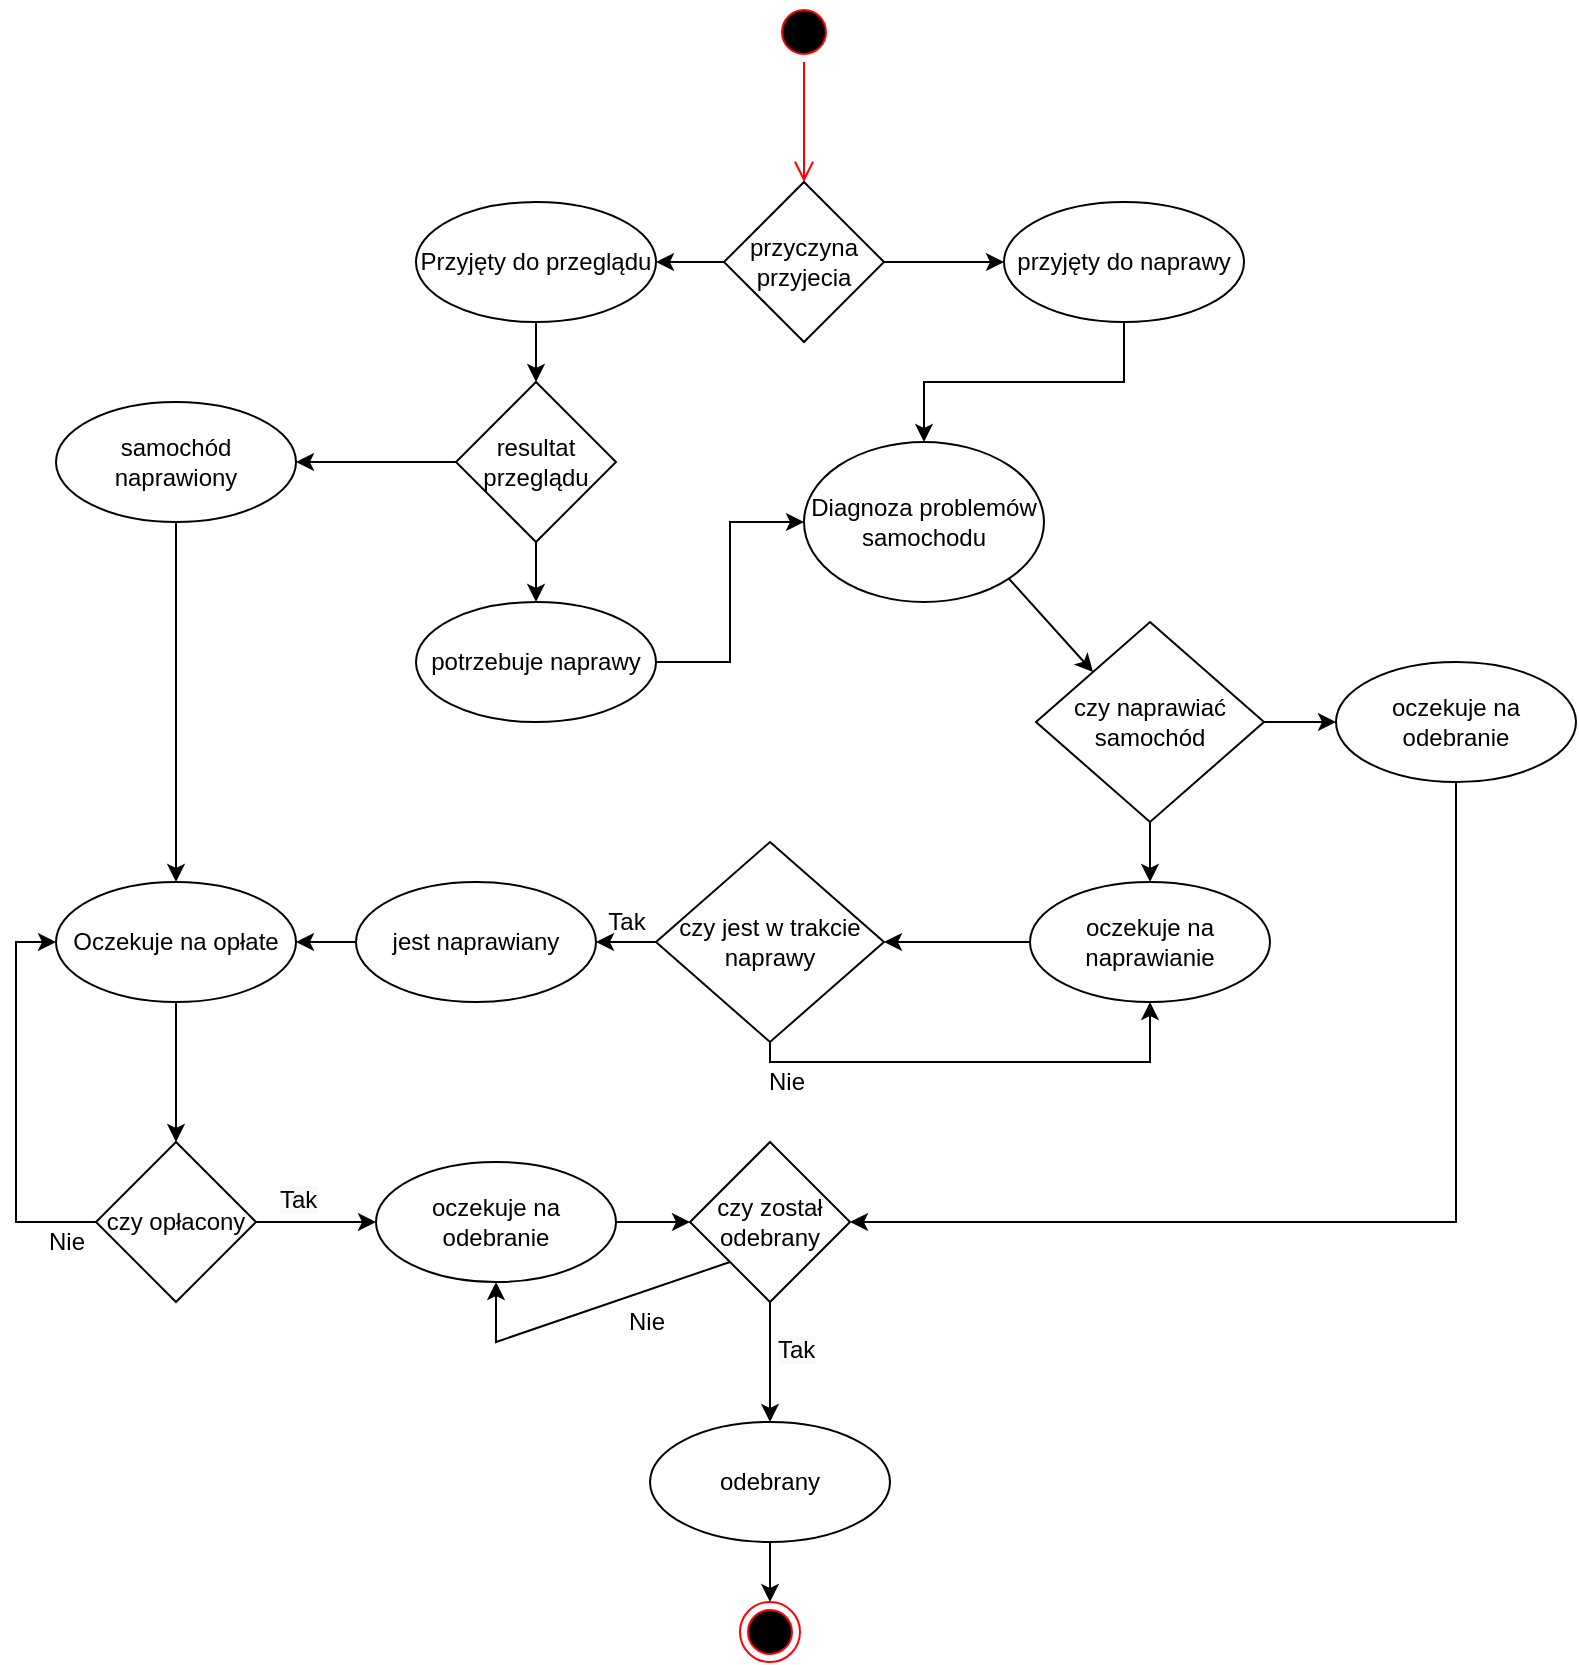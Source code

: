 <mxfile version="17.4.0" type="device"><diagram id="eUrwk8S8lTrmWu7HjAYL" name="Page-1"><mxGraphModel dx="1422" dy="794" grid="1" gridSize="10" guides="1" tooltips="1" connect="1" arrows="1" fold="1" page="1" pageScale="1" pageWidth="827" pageHeight="1169" math="0" shadow="0"><root><mxCell id="0"/><mxCell id="1" parent="0"/><mxCell id="R9mZY06TZyVicuO5SGWW-1" value="" style="ellipse;html=1;shape=startState;fillColor=#000000;strokeColor=#ff0000;" vertex="1" parent="1"><mxGeometry x="399" width="30" height="30" as="geometry"/></mxCell><mxCell id="R9mZY06TZyVicuO5SGWW-2" value="" style="edgeStyle=orthogonalEdgeStyle;html=1;verticalAlign=bottom;endArrow=open;endSize=8;strokeColor=#ff0000;rounded=0;" edge="1" source="R9mZY06TZyVicuO5SGWW-1" parent="1"><mxGeometry relative="1" as="geometry"><mxPoint x="414" y="90" as="targetPoint"/></mxGeometry></mxCell><mxCell id="R9mZY06TZyVicuO5SGWW-5" value="" style="edgeStyle=orthogonalEdgeStyle;rounded=0;orthogonalLoop=1;jettySize=auto;html=1;" edge="1" parent="1" source="R9mZY06TZyVicuO5SGWW-3" target="R9mZY06TZyVicuO5SGWW-4"><mxGeometry relative="1" as="geometry"/></mxCell><mxCell id="R9mZY06TZyVicuO5SGWW-7" value="" style="edgeStyle=orthogonalEdgeStyle;rounded=0;orthogonalLoop=1;jettySize=auto;html=1;" edge="1" parent="1" source="R9mZY06TZyVicuO5SGWW-3" target="R9mZY06TZyVicuO5SGWW-6"><mxGeometry relative="1" as="geometry"/></mxCell><mxCell id="R9mZY06TZyVicuO5SGWW-3" value="przyczyna&lt;br&gt;przyjecia" style="rhombus;whiteSpace=wrap;html=1;" vertex="1" parent="1"><mxGeometry x="374" y="90" width="80" height="80" as="geometry"/></mxCell><mxCell id="R9mZY06TZyVicuO5SGWW-9" value="" style="edgeStyle=orthogonalEdgeStyle;rounded=0;orthogonalLoop=1;jettySize=auto;html=1;" edge="1" parent="1" source="R9mZY06TZyVicuO5SGWW-4" target="R9mZY06TZyVicuO5SGWW-8"><mxGeometry relative="1" as="geometry"/></mxCell><mxCell id="R9mZY06TZyVicuO5SGWW-4" value="Przyjęty do przeglądu" style="ellipse;whiteSpace=wrap;html=1;" vertex="1" parent="1"><mxGeometry x="220" y="100" width="120" height="60" as="geometry"/></mxCell><mxCell id="R9mZY06TZyVicuO5SGWW-16" style="edgeStyle=orthogonalEdgeStyle;rounded=0;orthogonalLoop=1;jettySize=auto;html=1;entryX=0.5;entryY=0;entryDx=0;entryDy=0;" edge="1" parent="1" source="R9mZY06TZyVicuO5SGWW-6" target="R9mZY06TZyVicuO5SGWW-14"><mxGeometry relative="1" as="geometry"/></mxCell><mxCell id="R9mZY06TZyVicuO5SGWW-6" value="przyjęty do naprawy" style="ellipse;whiteSpace=wrap;html=1;" vertex="1" parent="1"><mxGeometry x="514" y="100" width="120" height="60" as="geometry"/></mxCell><mxCell id="R9mZY06TZyVicuO5SGWW-11" value="" style="edgeStyle=orthogonalEdgeStyle;rounded=0;orthogonalLoop=1;jettySize=auto;html=1;" edge="1" parent="1" source="R9mZY06TZyVicuO5SGWW-8" target="R9mZY06TZyVicuO5SGWW-10"><mxGeometry relative="1" as="geometry"/></mxCell><mxCell id="R9mZY06TZyVicuO5SGWW-13" value="" style="edgeStyle=orthogonalEdgeStyle;rounded=0;orthogonalLoop=1;jettySize=auto;html=1;" edge="1" parent="1" source="R9mZY06TZyVicuO5SGWW-8" target="R9mZY06TZyVicuO5SGWW-12"><mxGeometry relative="1" as="geometry"/></mxCell><mxCell id="R9mZY06TZyVicuO5SGWW-8" value="resultat przeglądu" style="rhombus;whiteSpace=wrap;html=1;" vertex="1" parent="1"><mxGeometry x="240" y="190" width="80" height="80" as="geometry"/></mxCell><mxCell id="R9mZY06TZyVicuO5SGWW-34" style="edgeStyle=orthogonalEdgeStyle;rounded=0;orthogonalLoop=1;jettySize=auto;html=1;entryX=0.5;entryY=0;entryDx=0;entryDy=0;" edge="1" parent="1" source="R9mZY06TZyVicuO5SGWW-10" target="R9mZY06TZyVicuO5SGWW-32"><mxGeometry relative="1" as="geometry"/></mxCell><mxCell id="R9mZY06TZyVicuO5SGWW-10" value="samochód naprawiony" style="ellipse;whiteSpace=wrap;html=1;" vertex="1" parent="1"><mxGeometry x="40" y="200" width="120" height="60" as="geometry"/></mxCell><mxCell id="R9mZY06TZyVicuO5SGWW-15" style="edgeStyle=orthogonalEdgeStyle;rounded=0;orthogonalLoop=1;jettySize=auto;html=1;entryX=0;entryY=0.5;entryDx=0;entryDy=0;" edge="1" parent="1" source="R9mZY06TZyVicuO5SGWW-12" target="R9mZY06TZyVicuO5SGWW-14"><mxGeometry relative="1" as="geometry"/></mxCell><mxCell id="R9mZY06TZyVicuO5SGWW-12" value="potrzebuje naprawy" style="ellipse;whiteSpace=wrap;html=1;" vertex="1" parent="1"><mxGeometry x="220" y="300" width="120" height="60" as="geometry"/></mxCell><mxCell id="R9mZY06TZyVicuO5SGWW-14" value="Diagnoza problemów&lt;br&gt;samochodu" style="ellipse;whiteSpace=wrap;html=1;" vertex="1" parent="1"><mxGeometry x="414" y="220" width="120" height="80" as="geometry"/></mxCell><mxCell id="R9mZY06TZyVicuO5SGWW-21" value="" style="edgeStyle=orthogonalEdgeStyle;rounded=0;orthogonalLoop=1;jettySize=auto;html=1;" edge="1" parent="1" source="R9mZY06TZyVicuO5SGWW-17" target="R9mZY06TZyVicuO5SGWW-20"><mxGeometry relative="1" as="geometry"/></mxCell><mxCell id="R9mZY06TZyVicuO5SGWW-23" value="" style="edgeStyle=orthogonalEdgeStyle;rounded=0;orthogonalLoop=1;jettySize=auto;html=1;" edge="1" parent="1" source="R9mZY06TZyVicuO5SGWW-17" target="R9mZY06TZyVicuO5SGWW-22"><mxGeometry relative="1" as="geometry"/></mxCell><mxCell id="R9mZY06TZyVicuO5SGWW-17" value="czy naprawiać samochód" style="rhombus;whiteSpace=wrap;html=1;" vertex="1" parent="1"><mxGeometry x="530" y="310" width="114" height="100" as="geometry"/></mxCell><mxCell id="R9mZY06TZyVicuO5SGWW-19" value="" style="endArrow=classic;html=1;rounded=0;exitX=1;exitY=1;exitDx=0;exitDy=0;entryX=0;entryY=0;entryDx=0;entryDy=0;" edge="1" parent="1" source="R9mZY06TZyVicuO5SGWW-14" target="R9mZY06TZyVicuO5SGWW-17"><mxGeometry width="50" height="50" relative="1" as="geometry"><mxPoint x="390" y="400" as="sourcePoint"/><mxPoint x="440" y="350" as="targetPoint"/></mxGeometry></mxCell><mxCell id="R9mZY06TZyVicuO5SGWW-44" style="edgeStyle=orthogonalEdgeStyle;rounded=0;orthogonalLoop=1;jettySize=auto;html=1;entryX=1;entryY=0.5;entryDx=0;entryDy=0;" edge="1" parent="1" source="R9mZY06TZyVicuO5SGWW-20" target="R9mZY06TZyVicuO5SGWW-42"><mxGeometry relative="1" as="geometry"><Array as="points"><mxPoint x="740" y="610"/></Array></mxGeometry></mxCell><mxCell id="R9mZY06TZyVicuO5SGWW-20" value="oczekuje na odebranie" style="ellipse;whiteSpace=wrap;html=1;" vertex="1" parent="1"><mxGeometry x="680" y="330" width="120" height="60" as="geometry"/></mxCell><mxCell id="R9mZY06TZyVicuO5SGWW-25" value="" style="edgeStyle=orthogonalEdgeStyle;rounded=0;orthogonalLoop=1;jettySize=auto;html=1;" edge="1" parent="1" source="R9mZY06TZyVicuO5SGWW-22" target="R9mZY06TZyVicuO5SGWW-24"><mxGeometry relative="1" as="geometry"/></mxCell><mxCell id="R9mZY06TZyVicuO5SGWW-22" value="oczekuje na naprawianie" style="ellipse;whiteSpace=wrap;html=1;" vertex="1" parent="1"><mxGeometry x="527" y="440" width="120" height="60" as="geometry"/></mxCell><mxCell id="R9mZY06TZyVicuO5SGWW-26" style="edgeStyle=orthogonalEdgeStyle;rounded=0;orthogonalLoop=1;jettySize=auto;html=1;entryX=0.5;entryY=1;entryDx=0;entryDy=0;" edge="1" parent="1" source="R9mZY06TZyVicuO5SGWW-24" target="R9mZY06TZyVicuO5SGWW-22"><mxGeometry relative="1" as="geometry"><Array as="points"><mxPoint x="397" y="530"/><mxPoint x="587" y="530"/></Array></mxGeometry></mxCell><mxCell id="R9mZY06TZyVicuO5SGWW-28" value="" style="edgeStyle=orthogonalEdgeStyle;rounded=0;orthogonalLoop=1;jettySize=auto;html=1;" edge="1" parent="1" source="R9mZY06TZyVicuO5SGWW-24" target="R9mZY06TZyVicuO5SGWW-27"><mxGeometry relative="1" as="geometry"/></mxCell><mxCell id="R9mZY06TZyVicuO5SGWW-24" value="czy jest w trakcie naprawy" style="rhombus;whiteSpace=wrap;html=1;" vertex="1" parent="1"><mxGeometry x="340" y="420" width="114" height="100" as="geometry"/></mxCell><mxCell id="R9mZY06TZyVicuO5SGWW-33" value="" style="edgeStyle=orthogonalEdgeStyle;rounded=0;orthogonalLoop=1;jettySize=auto;html=1;" edge="1" parent="1" source="R9mZY06TZyVicuO5SGWW-27" target="R9mZY06TZyVicuO5SGWW-32"><mxGeometry relative="1" as="geometry"/></mxCell><mxCell id="R9mZY06TZyVicuO5SGWW-27" value="jest naprawiany" style="ellipse;whiteSpace=wrap;html=1;" vertex="1" parent="1"><mxGeometry x="190" y="440" width="120" height="60" as="geometry"/></mxCell><mxCell id="R9mZY06TZyVicuO5SGWW-29" value="Nie" style="text;html=1;align=center;verticalAlign=middle;resizable=0;points=[];autosize=1;strokeColor=none;fillColor=none;" vertex="1" parent="1"><mxGeometry x="390" y="530" width="30" height="20" as="geometry"/></mxCell><mxCell id="R9mZY06TZyVicuO5SGWW-30" value="Tak" style="text;html=1;align=center;verticalAlign=middle;resizable=0;points=[];autosize=1;strokeColor=none;fillColor=none;" vertex="1" parent="1"><mxGeometry x="310" y="450" width="30" height="20" as="geometry"/></mxCell><mxCell id="R9mZY06TZyVicuO5SGWW-36" value="" style="edgeStyle=orthogonalEdgeStyle;rounded=0;orthogonalLoop=1;jettySize=auto;html=1;" edge="1" parent="1" source="R9mZY06TZyVicuO5SGWW-32" target="R9mZY06TZyVicuO5SGWW-35"><mxGeometry relative="1" as="geometry"/></mxCell><mxCell id="R9mZY06TZyVicuO5SGWW-32" value="Oczekuje na opłate" style="ellipse;whiteSpace=wrap;html=1;" vertex="1" parent="1"><mxGeometry x="40" y="440" width="120" height="60" as="geometry"/></mxCell><mxCell id="R9mZY06TZyVicuO5SGWW-37" style="edgeStyle=orthogonalEdgeStyle;rounded=0;orthogonalLoop=1;jettySize=auto;html=1;entryX=0;entryY=0.5;entryDx=0;entryDy=0;" edge="1" parent="1" source="R9mZY06TZyVicuO5SGWW-35" target="R9mZY06TZyVicuO5SGWW-32"><mxGeometry relative="1" as="geometry"><Array as="points"><mxPoint x="20" y="610"/><mxPoint x="20" y="470"/></Array></mxGeometry></mxCell><mxCell id="R9mZY06TZyVicuO5SGWW-40" value="" style="edgeStyle=orthogonalEdgeStyle;rounded=0;orthogonalLoop=1;jettySize=auto;html=1;" edge="1" parent="1" source="R9mZY06TZyVicuO5SGWW-35" target="R9mZY06TZyVicuO5SGWW-39"><mxGeometry relative="1" as="geometry"/></mxCell><mxCell id="R9mZY06TZyVicuO5SGWW-35" value="czy opłacony" style="rhombus;whiteSpace=wrap;html=1;" vertex="1" parent="1"><mxGeometry x="60" y="570" width="80" height="80" as="geometry"/></mxCell><mxCell id="R9mZY06TZyVicuO5SGWW-38" value="Nie" style="text;html=1;align=center;verticalAlign=middle;resizable=0;points=[];autosize=1;strokeColor=none;fillColor=none;" vertex="1" parent="1"><mxGeometry x="30" y="610" width="30" height="20" as="geometry"/></mxCell><mxCell id="R9mZY06TZyVicuO5SGWW-43" value="" style="edgeStyle=orthogonalEdgeStyle;rounded=0;orthogonalLoop=1;jettySize=auto;html=1;" edge="1" parent="1" source="R9mZY06TZyVicuO5SGWW-39" target="R9mZY06TZyVicuO5SGWW-42"><mxGeometry relative="1" as="geometry"/></mxCell><mxCell id="R9mZY06TZyVicuO5SGWW-39" value="&lt;span&gt;oczekuje na odebranie&lt;/span&gt;" style="ellipse;whiteSpace=wrap;html=1;" vertex="1" parent="1"><mxGeometry x="200" y="580" width="120" height="60" as="geometry"/></mxCell><mxCell id="R9mZY06TZyVicuO5SGWW-41" value="&lt;span style=&quot;color: rgb(0, 0, 0); font-family: helvetica; font-size: 12px; font-style: normal; font-weight: 400; letter-spacing: normal; text-align: center; text-indent: 0px; text-transform: none; word-spacing: 0px; background-color: rgb(248, 249, 250); display: inline; float: none;&quot;&gt;Tak&lt;/span&gt;" style="text;whiteSpace=wrap;html=1;" vertex="1" parent="1"><mxGeometry x="150" y="585" width="40" height="30" as="geometry"/></mxCell><mxCell id="R9mZY06TZyVicuO5SGWW-49" value="" style="edgeStyle=orthogonalEdgeStyle;rounded=0;orthogonalLoop=1;jettySize=auto;html=1;" edge="1" parent="1" source="R9mZY06TZyVicuO5SGWW-42" target="R9mZY06TZyVicuO5SGWW-48"><mxGeometry relative="1" as="geometry"/></mxCell><mxCell id="R9mZY06TZyVicuO5SGWW-42" value="czy został odebrany" style="rhombus;whiteSpace=wrap;html=1;" vertex="1" parent="1"><mxGeometry x="357" y="570" width="80" height="80" as="geometry"/></mxCell><mxCell id="R9mZY06TZyVicuO5SGWW-46" value="" style="endArrow=classic;html=1;rounded=0;exitX=0;exitY=1;exitDx=0;exitDy=0;entryX=0.5;entryY=1;entryDx=0;entryDy=0;" edge="1" parent="1" source="R9mZY06TZyVicuO5SGWW-42" target="R9mZY06TZyVicuO5SGWW-39"><mxGeometry width="50" height="50" relative="1" as="geometry"><mxPoint x="390" y="600" as="sourcePoint"/><mxPoint x="440" y="550" as="targetPoint"/><Array as="points"><mxPoint x="260" y="670"/></Array></mxGeometry></mxCell><mxCell id="R9mZY06TZyVicuO5SGWW-47" value="Nie" style="text;html=1;align=center;verticalAlign=middle;resizable=0;points=[];autosize=1;strokeColor=none;fillColor=none;" vertex="1" parent="1"><mxGeometry x="320" y="650" width="30" height="20" as="geometry"/></mxCell><mxCell id="R9mZY06TZyVicuO5SGWW-53" value="" style="edgeStyle=orthogonalEdgeStyle;rounded=0;orthogonalLoop=1;jettySize=auto;html=1;" edge="1" parent="1" source="R9mZY06TZyVicuO5SGWW-48" target="R9mZY06TZyVicuO5SGWW-51"><mxGeometry relative="1" as="geometry"/></mxCell><mxCell id="R9mZY06TZyVicuO5SGWW-48" value="odebrany" style="ellipse;whiteSpace=wrap;html=1;" vertex="1" parent="1"><mxGeometry x="337" y="710" width="120" height="60" as="geometry"/></mxCell><mxCell id="R9mZY06TZyVicuO5SGWW-50" value="&lt;span style=&quot;color: rgb(0, 0, 0); font-family: helvetica; font-size: 12px; font-style: normal; font-weight: 400; letter-spacing: normal; text-align: center; text-indent: 0px; text-transform: none; word-spacing: 0px; background-color: rgb(248, 249, 250); display: inline; float: none;&quot;&gt;Tak&lt;/span&gt;" style="text;whiteSpace=wrap;html=1;" vertex="1" parent="1"><mxGeometry x="399" y="660" width="40" height="30" as="geometry"/></mxCell><mxCell id="R9mZY06TZyVicuO5SGWW-51" value="" style="ellipse;html=1;shape=endState;fillColor=#000000;strokeColor=#ff0000;" vertex="1" parent="1"><mxGeometry x="382" y="800" width="30" height="30" as="geometry"/></mxCell></root></mxGraphModel></diagram></mxfile>